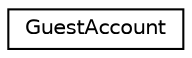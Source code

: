 digraph "Graphical Class Hierarchy"
{
  edge [fontname="Helvetica",fontsize="10",labelfontname="Helvetica",labelfontsize="10"];
  node [fontname="Helvetica",fontsize="10",shape=record];
  rankdir="LR";
  Node0 [label="GuestAccount",height=0.2,width=0.4,color="black", fillcolor="white", style="filled",URL="$class_guest_account.html"];
}
